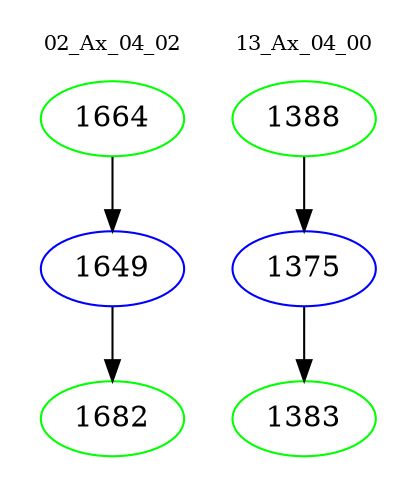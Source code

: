 digraph{
subgraph cluster_0 {
color = white
label = "02_Ax_04_02";
fontsize=10;
T0_1664 [label="1664", color="green"]
T0_1664 -> T0_1649 [color="black"]
T0_1649 [label="1649", color="blue"]
T0_1649 -> T0_1682 [color="black"]
T0_1682 [label="1682", color="green"]
}
subgraph cluster_1 {
color = white
label = "13_Ax_04_00";
fontsize=10;
T1_1388 [label="1388", color="green"]
T1_1388 -> T1_1375 [color="black"]
T1_1375 [label="1375", color="blue"]
T1_1375 -> T1_1383 [color="black"]
T1_1383 [label="1383", color="green"]
}
}
